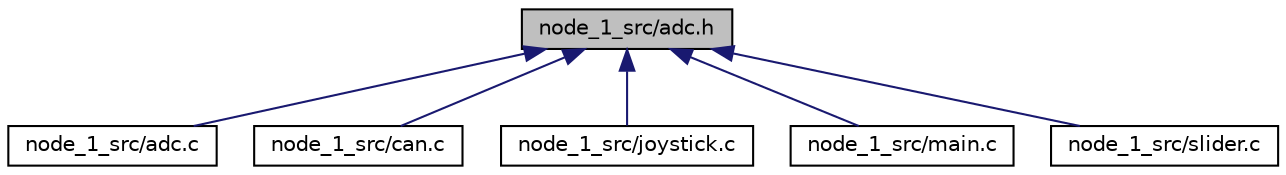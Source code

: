 digraph "node_1_src/adc.h"
{
  edge [fontname="Helvetica",fontsize="10",labelfontname="Helvetica",labelfontsize="10"];
  node [fontname="Helvetica",fontsize="10",shape=record];
  Node1 [label="node_1_src/adc.h",height=0.2,width=0.4,color="black", fillcolor="grey75", style="filled", fontcolor="black"];
  Node1 -> Node2 [dir="back",color="midnightblue",fontsize="10",style="solid",fontname="Helvetica"];
  Node2 [label="node_1_src/adc.c",height=0.2,width=0.4,color="black", fillcolor="white", style="filled",URL="$adc_8c_source.html"];
  Node1 -> Node3 [dir="back",color="midnightblue",fontsize="10",style="solid",fontname="Helvetica"];
  Node3 [label="node_1_src/can.c",height=0.2,width=0.4,color="black", fillcolor="white", style="filled",URL="$can_8c_source.html"];
  Node1 -> Node4 [dir="back",color="midnightblue",fontsize="10",style="solid",fontname="Helvetica"];
  Node4 [label="node_1_src/joystick.c",height=0.2,width=0.4,color="black", fillcolor="white", style="filled",URL="$joystick_8c_source.html"];
  Node1 -> Node5 [dir="back",color="midnightblue",fontsize="10",style="solid",fontname="Helvetica"];
  Node5 [label="node_1_src/main.c",height=0.2,width=0.4,color="black", fillcolor="white", style="filled",URL="$main_8c_source.html"];
  Node1 -> Node6 [dir="back",color="midnightblue",fontsize="10",style="solid",fontname="Helvetica"];
  Node6 [label="node_1_src/slider.c",height=0.2,width=0.4,color="black", fillcolor="white", style="filled",URL="$slider_8c_source.html"];
}
